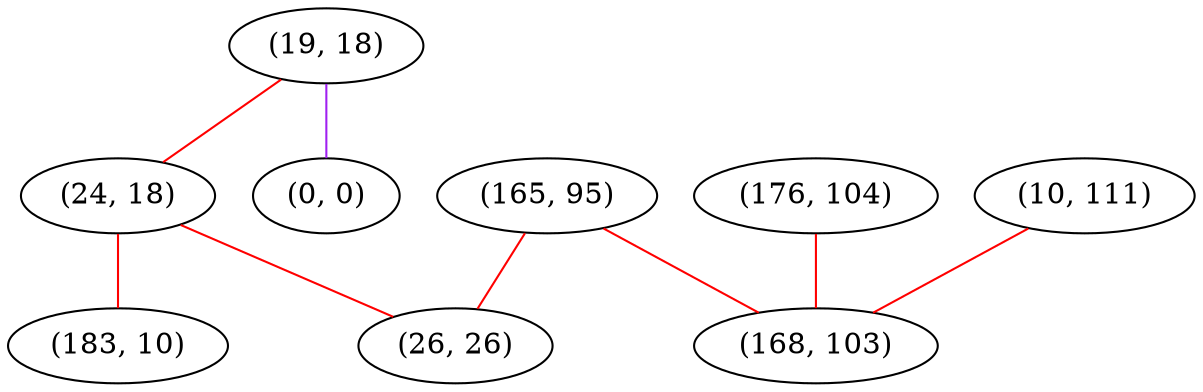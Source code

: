 graph "" {
"(19, 18)";
"(165, 95)";
"(24, 18)";
"(183, 10)";
"(26, 26)";
"(176, 104)";
"(10, 111)";
"(0, 0)";
"(168, 103)";
"(19, 18)" -- "(0, 0)"  [color=purple, key=0, weight=4];
"(19, 18)" -- "(24, 18)"  [color=red, key=0, weight=1];
"(165, 95)" -- "(168, 103)"  [color=red, key=0, weight=1];
"(165, 95)" -- "(26, 26)"  [color=red, key=0, weight=1];
"(24, 18)" -- "(183, 10)"  [color=red, key=0, weight=1];
"(24, 18)" -- "(26, 26)"  [color=red, key=0, weight=1];
"(176, 104)" -- "(168, 103)"  [color=red, key=0, weight=1];
"(10, 111)" -- "(168, 103)"  [color=red, key=0, weight=1];
}
